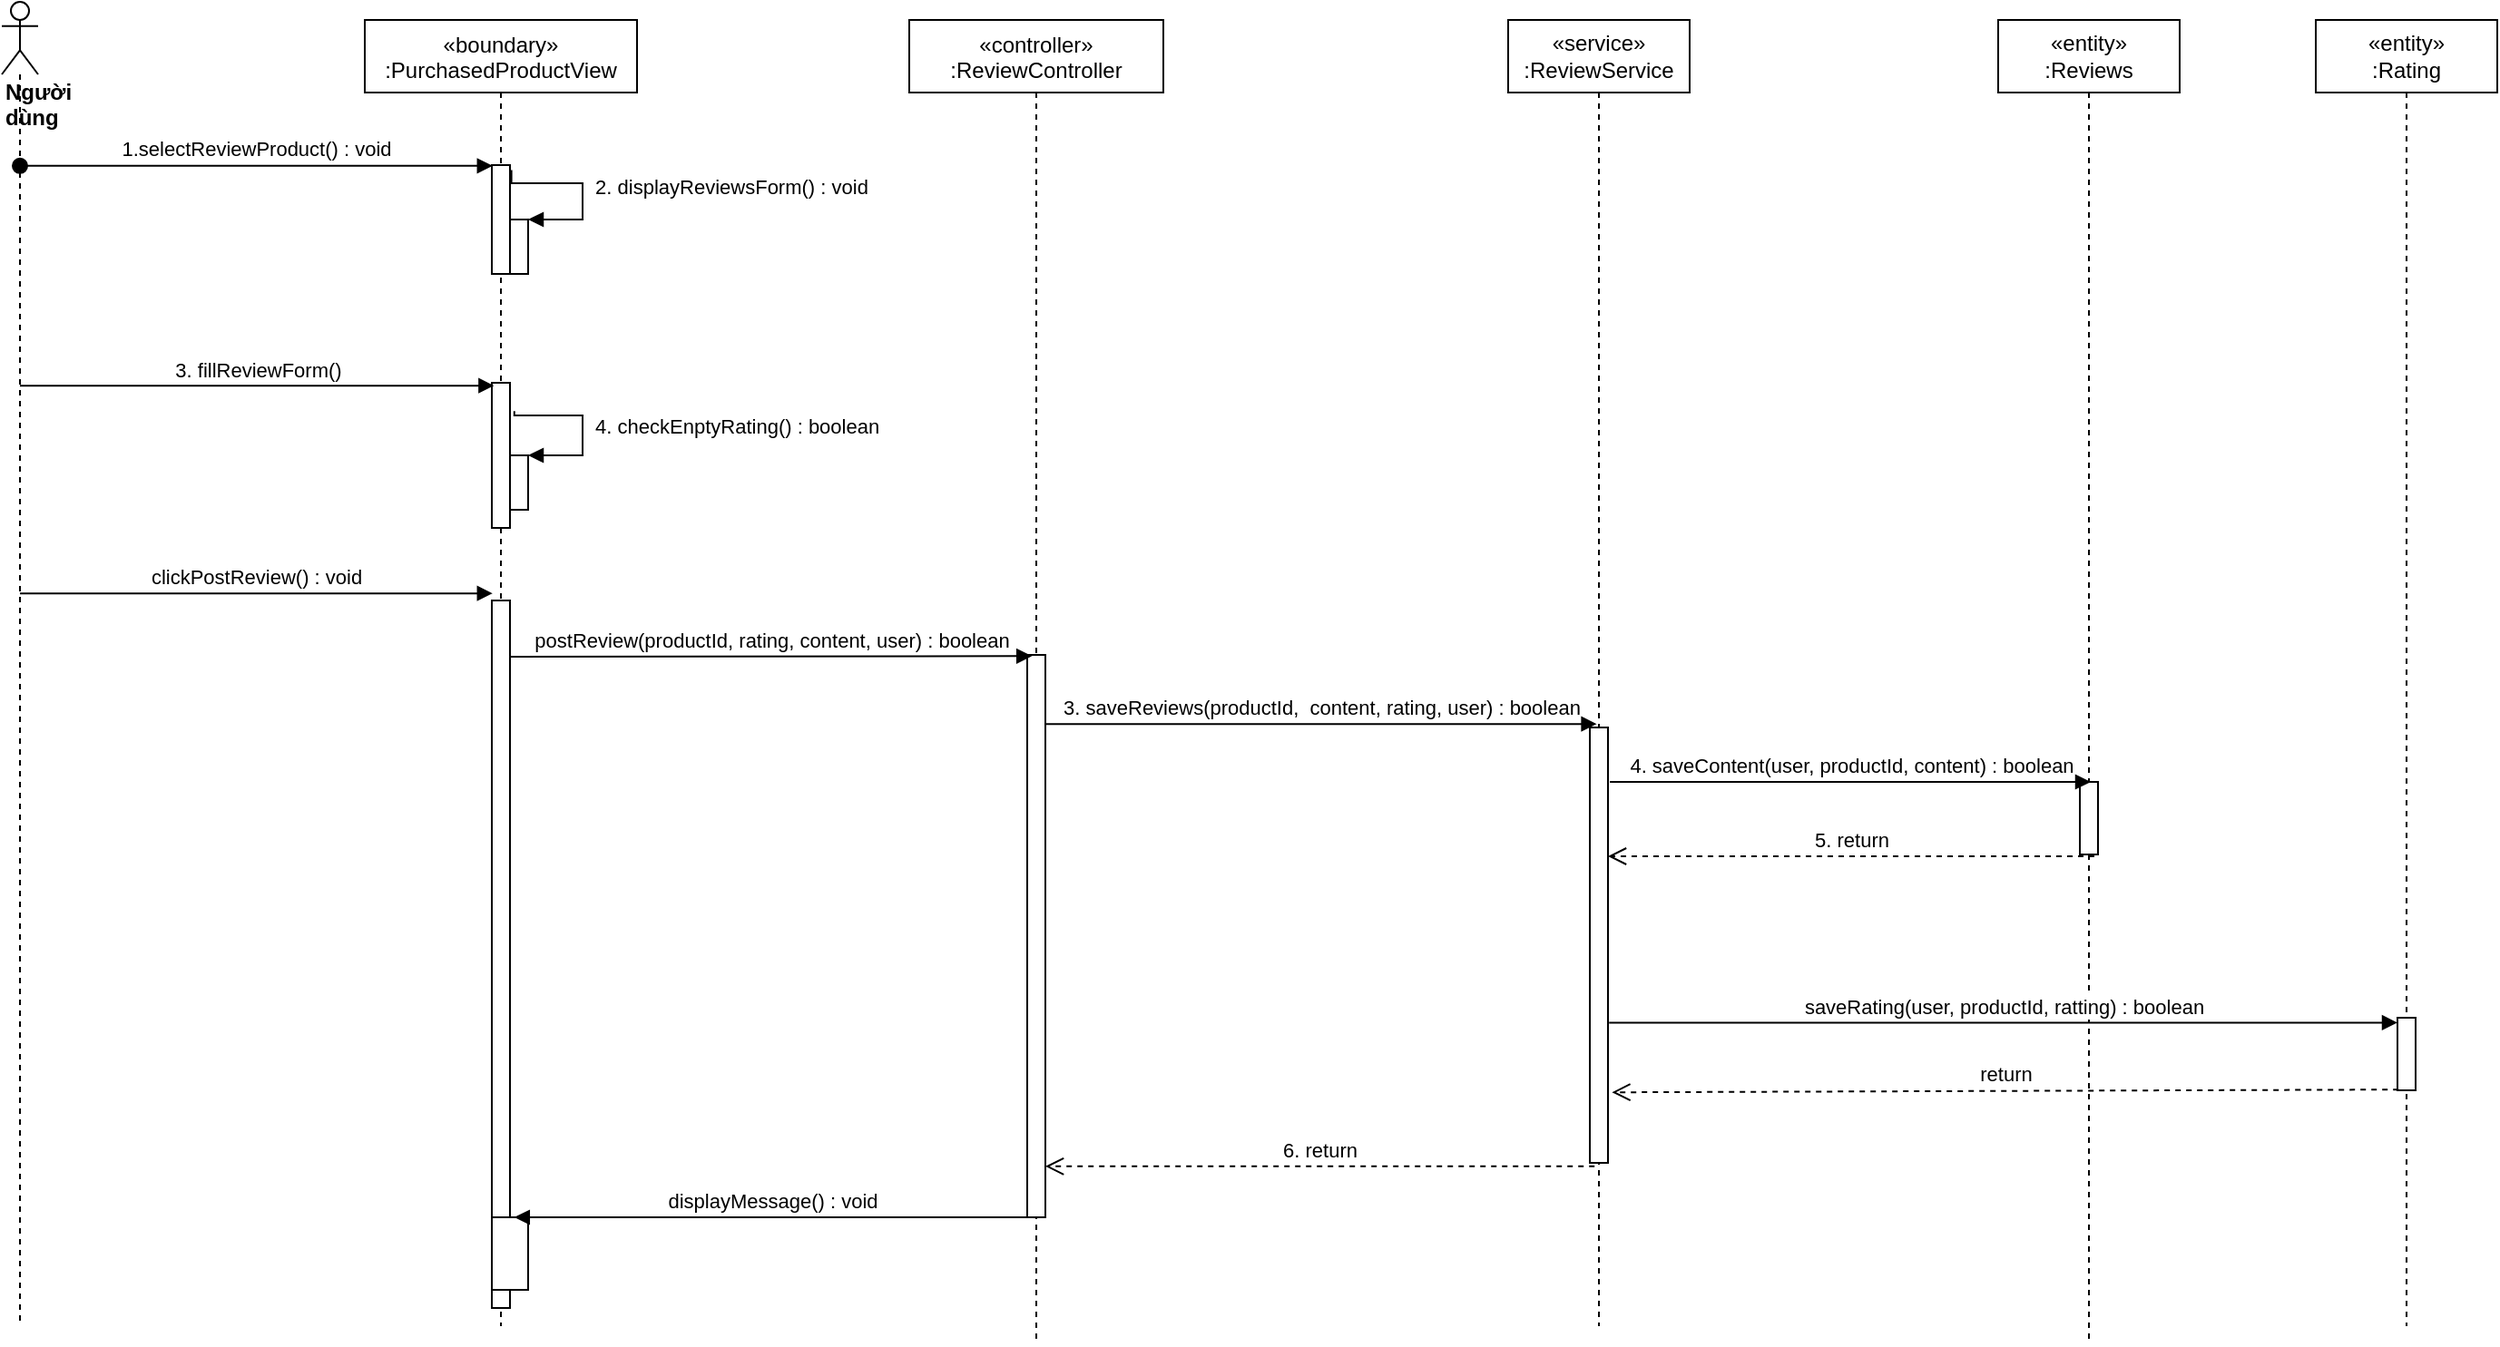 <mxfile version="14.6.11" type="device"><diagram id="kgpKYQtTHZ0yAKxKKP6v" name="Page-1"><mxGraphModel dx="1038" dy="523" grid="1" gridSize="10" guides="1" tooltips="1" connect="1" arrows="1" fold="1" page="1" pageScale="1" pageWidth="850" pageHeight="1100" math="0" shadow="0"><root><mxCell id="0"/><mxCell id="1" parent="0"/><mxCell id="Qwla0rWCGIABb7X4bK5U-1" value="«boundary»&#10;:PurchasedProductView" style="shape=umlLifeline;perimeter=lifelinePerimeter;container=1;collapsible=0;recursiveResize=0;rounded=0;shadow=0;strokeWidth=1;" vertex="1" parent="1"><mxGeometry x="250" y="80" width="150" height="720" as="geometry"/></mxCell><mxCell id="Qwla0rWCGIABb7X4bK5U-2" value="" style="html=1;points=[];perimeter=orthogonalPerimeter;" vertex="1" parent="Qwla0rWCGIABb7X4bK5U-1"><mxGeometry x="70" y="80" width="10" height="60" as="geometry"/></mxCell><mxCell id="Qwla0rWCGIABb7X4bK5U-18" value="" style="html=1;points=[];perimeter=orthogonalPerimeter;" vertex="1" parent="Qwla0rWCGIABb7X4bK5U-1"><mxGeometry x="80" y="110" width="10" height="30" as="geometry"/></mxCell><mxCell id="Qwla0rWCGIABb7X4bK5U-19" value="&amp;nbsp;2. displayReviewsForm() : void" style="edgeStyle=orthogonalEdgeStyle;html=1;align=left;spacingLeft=2;endArrow=block;rounded=0;entryX=1;entryY=0;exitX=1.08;exitY=0.045;exitDx=0;exitDy=0;exitPerimeter=0;" edge="1" target="Qwla0rWCGIABb7X4bK5U-18" parent="Qwla0rWCGIABb7X4bK5U-1" source="Qwla0rWCGIABb7X4bK5U-2"><mxGeometry relative="1" as="geometry"><mxPoint x="92.5" y="90" as="sourcePoint"/><Array as="points"><mxPoint x="120" y="90"/><mxPoint x="120" y="110"/></Array></mxGeometry></mxCell><mxCell id="Qwla0rWCGIABb7X4bK5U-23" value="" style="html=1;points=[];perimeter=orthogonalPerimeter;" vertex="1" parent="Qwla0rWCGIABb7X4bK5U-1"><mxGeometry x="70" y="200" width="10" height="80" as="geometry"/></mxCell><mxCell id="Qwla0rWCGIABb7X4bK5U-27" value="" style="html=1;points=[];perimeter=orthogonalPerimeter;" vertex="1" parent="Qwla0rWCGIABb7X4bK5U-1"><mxGeometry x="70" y="320" width="10" height="390" as="geometry"/></mxCell><mxCell id="Qwla0rWCGIABb7X4bK5U-33" value="" style="html=1;points=[];perimeter=orthogonalPerimeter;" vertex="1" parent="Qwla0rWCGIABb7X4bK5U-1"><mxGeometry x="70" y="660" width="20" height="40" as="geometry"/></mxCell><mxCell id="Qwla0rWCGIABb7X4bK5U-3" value="«controller»&#10;:ReviewController" style="shape=umlLifeline;perimeter=lifelinePerimeter;container=1;collapsible=0;recursiveResize=0;rounded=0;shadow=0;strokeWidth=1;size=40;" vertex="1" parent="1"><mxGeometry x="550" y="80" width="140" height="730" as="geometry"/></mxCell><mxCell id="Qwla0rWCGIABb7X4bK5U-4" value="" style="points=[];perimeter=orthogonalPerimeter;rounded=0;shadow=0;strokeWidth=1;" vertex="1" parent="Qwla0rWCGIABb7X4bK5U-3"><mxGeometry x="65" y="350" width="10" height="310" as="geometry"/></mxCell><mxCell id="Qwla0rWCGIABb7X4bK5U-5" value="&lt;div&gt;&lt;b&gt;Người dùng&lt;/b&gt;&lt;/div&gt;" style="shape=umlLifeline;participant=umlActor;perimeter=lifelinePerimeter;whiteSpace=wrap;html=1;container=1;collapsible=0;recursiveResize=0;verticalAlign=top;spacingTop=36;outlineConnect=0;align=left;" vertex="1" parent="1"><mxGeometry x="50" y="70" width="20" height="730" as="geometry"/></mxCell><mxCell id="Qwla0rWCGIABb7X4bK5U-6" value="&lt;span&gt;«service»&lt;br&gt;&lt;/span&gt;:ReviewService" style="shape=umlLifeline;perimeter=lifelinePerimeter;whiteSpace=wrap;html=1;container=1;collapsible=0;recursiveResize=0;outlineConnect=0;" vertex="1" parent="1"><mxGeometry x="880" y="80" width="100" height="720" as="geometry"/></mxCell><mxCell id="Qwla0rWCGIABb7X4bK5U-7" value="" style="points=[];perimeter=orthogonalPerimeter;rounded=0;shadow=0;strokeWidth=1;" vertex="1" parent="Qwla0rWCGIABb7X4bK5U-6"><mxGeometry x="45" y="390" width="10" height="240" as="geometry"/></mxCell><mxCell id="Qwla0rWCGIABb7X4bK5U-8" value="1.selectReviewProduct() : void" style="html=1;verticalAlign=bottom;startArrow=oval;startFill=1;endArrow=block;startSize=8;entryX=0.04;entryY=0.007;entryDx=0;entryDy=0;entryPerimeter=0;" edge="1" parent="1" source="Qwla0rWCGIABb7X4bK5U-5" target="Qwla0rWCGIABb7X4bK5U-2"><mxGeometry width="60" relative="1" as="geometry"><mxPoint x="400" y="230" as="sourcePoint"/><mxPoint x="283" y="160" as="targetPoint"/></mxGeometry></mxCell><mxCell id="Qwla0rWCGIABb7X4bK5U-10" value="&lt;span&gt;«entity»&lt;br&gt;&lt;/span&gt;:Reviews" style="shape=umlLifeline;perimeter=lifelinePerimeter;whiteSpace=wrap;html=1;container=1;collapsible=0;recursiveResize=0;outlineConnect=0;" vertex="1" parent="1"><mxGeometry x="1150" y="80" width="100" height="730" as="geometry"/></mxCell><mxCell id="Qwla0rWCGIABb7X4bK5U-11" value="" style="points=[];perimeter=orthogonalPerimeter;rounded=0;shadow=0;strokeWidth=1;" vertex="1" parent="Qwla0rWCGIABb7X4bK5U-10"><mxGeometry x="45" y="420" width="10" height="40" as="geometry"/></mxCell><mxCell id="Qwla0rWCGIABb7X4bK5U-12" value="3. saveReviews(productId,&amp;nbsp; content, rating, user) : boolean" style="html=1;verticalAlign=bottom;endArrow=block;entryX=0.38;entryY=-0.008;entryDx=0;entryDy=0;entryPerimeter=0;" edge="1" parent="1" source="Qwla0rWCGIABb7X4bK5U-4" target="Qwla0rWCGIABb7X4bK5U-7"><mxGeometry width="80" relative="1" as="geometry"><mxPoint x="640" y="468" as="sourcePoint"/><mxPoint x="790" y="394" as="targetPoint"/></mxGeometry></mxCell><mxCell id="Qwla0rWCGIABb7X4bK5U-13" value="6. return" style="html=1;verticalAlign=bottom;endArrow=open;dashed=1;endSize=8;exitX=0.26;exitY=1.008;exitDx=0;exitDy=0;exitPerimeter=0;" edge="1" parent="1" source="Qwla0rWCGIABb7X4bK5U-7" target="Qwla0rWCGIABb7X4bK5U-4"><mxGeometry relative="1" as="geometry"><mxPoint x="780" y="342" as="sourcePoint"/><mxPoint x="620" y="491" as="targetPoint"/></mxGeometry></mxCell><mxCell id="Qwla0rWCGIABb7X4bK5U-14" value="4. saveContent(user, productId, content) : boolean" style="html=1;verticalAlign=bottom;endArrow=block;entryX=0.6;entryY=0;entryDx=0;entryDy=0;entryPerimeter=0;" edge="1" parent="1" target="Qwla0rWCGIABb7X4bK5U-11"><mxGeometry width="80" relative="1" as="geometry"><mxPoint x="936" y="500" as="sourcePoint"/><mxPoint x="840" y="430" as="targetPoint"/></mxGeometry></mxCell><mxCell id="Qwla0rWCGIABb7X4bK5U-15" value="5. return" style="html=1;verticalAlign=bottom;endArrow=open;dashed=1;endSize=8;exitX=0.8;exitY=1.025;exitDx=0;exitDy=0;exitPerimeter=0;" edge="1" parent="1" source="Qwla0rWCGIABb7X4bK5U-11" target="Qwla0rWCGIABb7X4bK5U-7"><mxGeometry relative="1" as="geometry"><mxPoint x="840" y="430" as="sourcePoint"/><mxPoint x="760" y="430" as="targetPoint"/></mxGeometry></mxCell><mxCell id="Qwla0rWCGIABb7X4bK5U-20" value="3. fillReviewForm()" style="html=1;verticalAlign=bottom;endArrow=block;entryX=0.12;entryY=0.02;entryDx=0;entryDy=0;entryPerimeter=0;" edge="1" parent="1" source="Qwla0rWCGIABb7X4bK5U-5" target="Qwla0rWCGIABb7X4bK5U-23"><mxGeometry width="80" relative="1" as="geometry"><mxPoint x="400" y="340" as="sourcePoint"/><mxPoint x="280" y="340" as="targetPoint"/></mxGeometry></mxCell><mxCell id="Qwla0rWCGIABb7X4bK5U-24" value="" style="html=1;points=[];perimeter=orthogonalPerimeter;" vertex="1" parent="1"><mxGeometry x="330" y="320" width="10" height="30" as="geometry"/></mxCell><mxCell id="Qwla0rWCGIABb7X4bK5U-25" value="&amp;nbsp;4. checkEnptyRating() : boolean" style="edgeStyle=orthogonalEdgeStyle;html=1;align=left;spacingLeft=2;endArrow=block;rounded=0;entryX=1;entryY=0;exitX=1.24;exitY=0.196;exitDx=0;exitDy=0;exitPerimeter=0;" edge="1" target="Qwla0rWCGIABb7X4bK5U-24" parent="1" source="Qwla0rWCGIABb7X4bK5U-23"><mxGeometry relative="1" as="geometry"><mxPoint x="329" y="310" as="sourcePoint"/><Array as="points"><mxPoint x="370" y="298"/><mxPoint x="370" y="320"/></Array></mxGeometry></mxCell><mxCell id="Qwla0rWCGIABb7X4bK5U-26" value="postReview(productId, rating, content, user) : boolean" style="html=1;verticalAlign=bottom;endArrow=block;entryX=0.26;entryY=0.002;entryDx=0;entryDy=0;entryPerimeter=0;" edge="1" parent="1" target="Qwla0rWCGIABb7X4bK5U-4"><mxGeometry width="80" relative="1" as="geometry"><mxPoint x="330" y="431" as="sourcePoint"/><mxPoint x="610" y="440" as="targetPoint"/></mxGeometry></mxCell><mxCell id="Qwla0rWCGIABb7X4bK5U-28" value="clickPostReview() : void" style="html=1;verticalAlign=bottom;endArrow=block;entryX=0.04;entryY=-0.01;entryDx=0;entryDy=0;entryPerimeter=0;" edge="1" parent="1" source="Qwla0rWCGIABb7X4bK5U-5" target="Qwla0rWCGIABb7X4bK5U-27"><mxGeometry width="80" relative="1" as="geometry"><mxPoint x="420" y="440" as="sourcePoint"/><mxPoint x="500" y="440" as="targetPoint"/></mxGeometry></mxCell><mxCell id="Qwla0rWCGIABb7X4bK5U-29" value="&lt;span&gt;«entity»&lt;br&gt;&lt;/span&gt;:Rating" style="shape=umlLifeline;perimeter=lifelinePerimeter;whiteSpace=wrap;html=1;container=1;collapsible=0;recursiveResize=0;outlineConnect=0;" vertex="1" parent="1"><mxGeometry x="1325" y="80" width="100" height="720" as="geometry"/></mxCell><mxCell id="Qwla0rWCGIABb7X4bK5U-30" value="" style="points=[];perimeter=orthogonalPerimeter;rounded=0;shadow=0;strokeWidth=1;" vertex="1" parent="Qwla0rWCGIABb7X4bK5U-29"><mxGeometry x="45" y="550" width="10" height="40" as="geometry"/></mxCell><mxCell id="Qwla0rWCGIABb7X4bK5U-31" value="saveRating(user, productId, ratting) : boolean" style="html=1;verticalAlign=bottom;endArrow=block;exitX=1.06;exitY=0.678;exitDx=0;exitDy=0;exitPerimeter=0;" edge="1" parent="1" source="Qwla0rWCGIABb7X4bK5U-7" target="Qwla0rWCGIABb7X4bK5U-30"><mxGeometry width="80" relative="1" as="geometry"><mxPoint x="970" y="630" as="sourcePoint"/><mxPoint x="850" y="540" as="targetPoint"/></mxGeometry></mxCell><mxCell id="Qwla0rWCGIABb7X4bK5U-32" value="return" style="html=1;verticalAlign=bottom;endArrow=open;dashed=1;endSize=8;exitX=0.06;exitY=0.99;exitDx=0;exitDy=0;exitPerimeter=0;entryX=1.22;entryY=0.838;entryDx=0;entryDy=0;entryPerimeter=0;" edge="1" parent="1" source="Qwla0rWCGIABb7X4bK5U-30" target="Qwla0rWCGIABb7X4bK5U-7"><mxGeometry relative="1" as="geometry"><mxPoint x="1030" y="640" as="sourcePoint"/><mxPoint x="970" y="670" as="targetPoint"/></mxGeometry></mxCell><mxCell id="Qwla0rWCGIABb7X4bK5U-34" value="displayMessage() : void" style="verticalAlign=bottom;endArrow=block;shadow=0;strokeWidth=1;exitX=0.3;exitY=1;exitDx=0;exitDy=0;exitPerimeter=0;entryX=0.62;entryY=0;entryDx=0;entryDy=0;entryPerimeter=0;" edge="1" parent="1" source="Qwla0rWCGIABb7X4bK5U-4" target="Qwla0rWCGIABb7X4bK5U-33"><mxGeometry relative="1" as="geometry"><mxPoint x="563.2" y="359.2" as="sourcePoint"/><mxPoint x="341" y="744" as="targetPoint"/></mxGeometry></mxCell></root></mxGraphModel></diagram></mxfile>